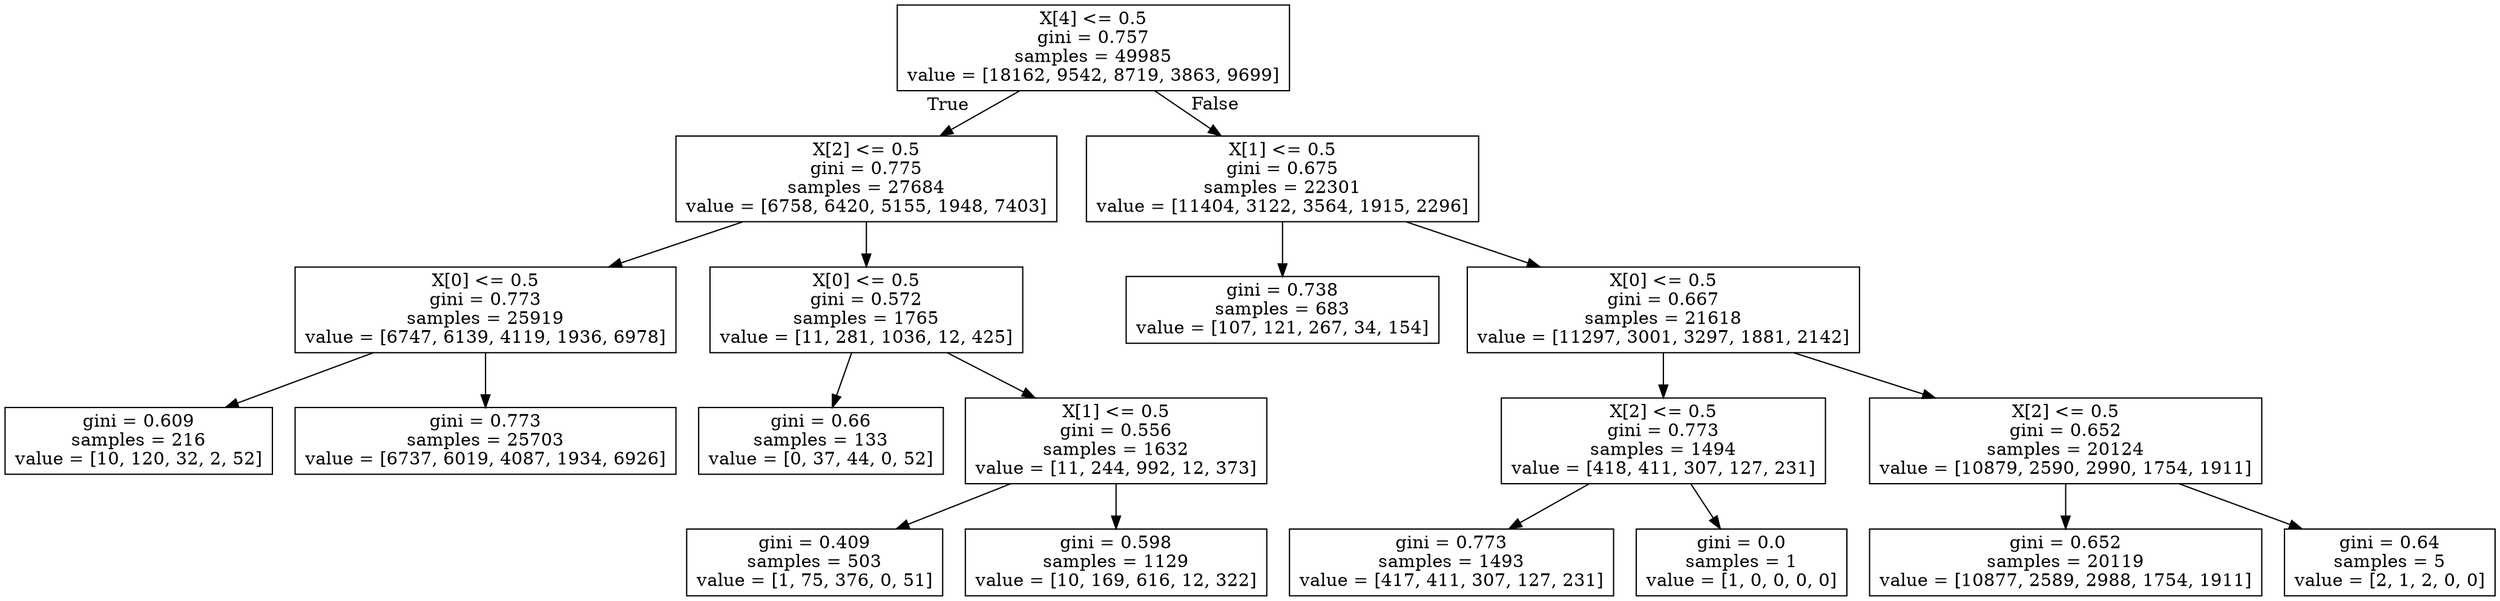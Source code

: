 digraph Tree {
node [shape=box] ;
0 [label="X[4] <= 0.5\ngini = 0.757\nsamples = 49985\nvalue = [18162, 9542, 8719, 3863, 9699]"] ;
1 [label="X[2] <= 0.5\ngini = 0.775\nsamples = 27684\nvalue = [6758, 6420, 5155, 1948, 7403]"] ;
0 -> 1 [labeldistance=2.5, labelangle=45, headlabel="True"] ;
2 [label="X[0] <= 0.5\ngini = 0.773\nsamples = 25919\nvalue = [6747, 6139, 4119, 1936, 6978]"] ;
1 -> 2 ;
3 [label="gini = 0.609\nsamples = 216\nvalue = [10, 120, 32, 2, 52]"] ;
2 -> 3 ;
4 [label="gini = 0.773\nsamples = 25703\nvalue = [6737, 6019, 4087, 1934, 6926]"] ;
2 -> 4 ;
5 [label="X[0] <= 0.5\ngini = 0.572\nsamples = 1765\nvalue = [11, 281, 1036, 12, 425]"] ;
1 -> 5 ;
6 [label="gini = 0.66\nsamples = 133\nvalue = [0, 37, 44, 0, 52]"] ;
5 -> 6 ;
7 [label="X[1] <= 0.5\ngini = 0.556\nsamples = 1632\nvalue = [11, 244, 992, 12, 373]"] ;
5 -> 7 ;
8 [label="gini = 0.409\nsamples = 503\nvalue = [1, 75, 376, 0, 51]"] ;
7 -> 8 ;
9 [label="gini = 0.598\nsamples = 1129\nvalue = [10, 169, 616, 12, 322]"] ;
7 -> 9 ;
10 [label="X[1] <= 0.5\ngini = 0.675\nsamples = 22301\nvalue = [11404, 3122, 3564, 1915, 2296]"] ;
0 -> 10 [labeldistance=2.5, labelangle=-45, headlabel="False"] ;
11 [label="gini = 0.738\nsamples = 683\nvalue = [107, 121, 267, 34, 154]"] ;
10 -> 11 ;
12 [label="X[0] <= 0.5\ngini = 0.667\nsamples = 21618\nvalue = [11297, 3001, 3297, 1881, 2142]"] ;
10 -> 12 ;
13 [label="X[2] <= 0.5\ngini = 0.773\nsamples = 1494\nvalue = [418, 411, 307, 127, 231]"] ;
12 -> 13 ;
14 [label="gini = 0.773\nsamples = 1493\nvalue = [417, 411, 307, 127, 231]"] ;
13 -> 14 ;
15 [label="gini = 0.0\nsamples = 1\nvalue = [1, 0, 0, 0, 0]"] ;
13 -> 15 ;
16 [label="X[2] <= 0.5\ngini = 0.652\nsamples = 20124\nvalue = [10879, 2590, 2990, 1754, 1911]"] ;
12 -> 16 ;
17 [label="gini = 0.652\nsamples = 20119\nvalue = [10877, 2589, 2988, 1754, 1911]"] ;
16 -> 17 ;
18 [label="gini = 0.64\nsamples = 5\nvalue = [2, 1, 2, 0, 0]"] ;
16 -> 18 ;
}